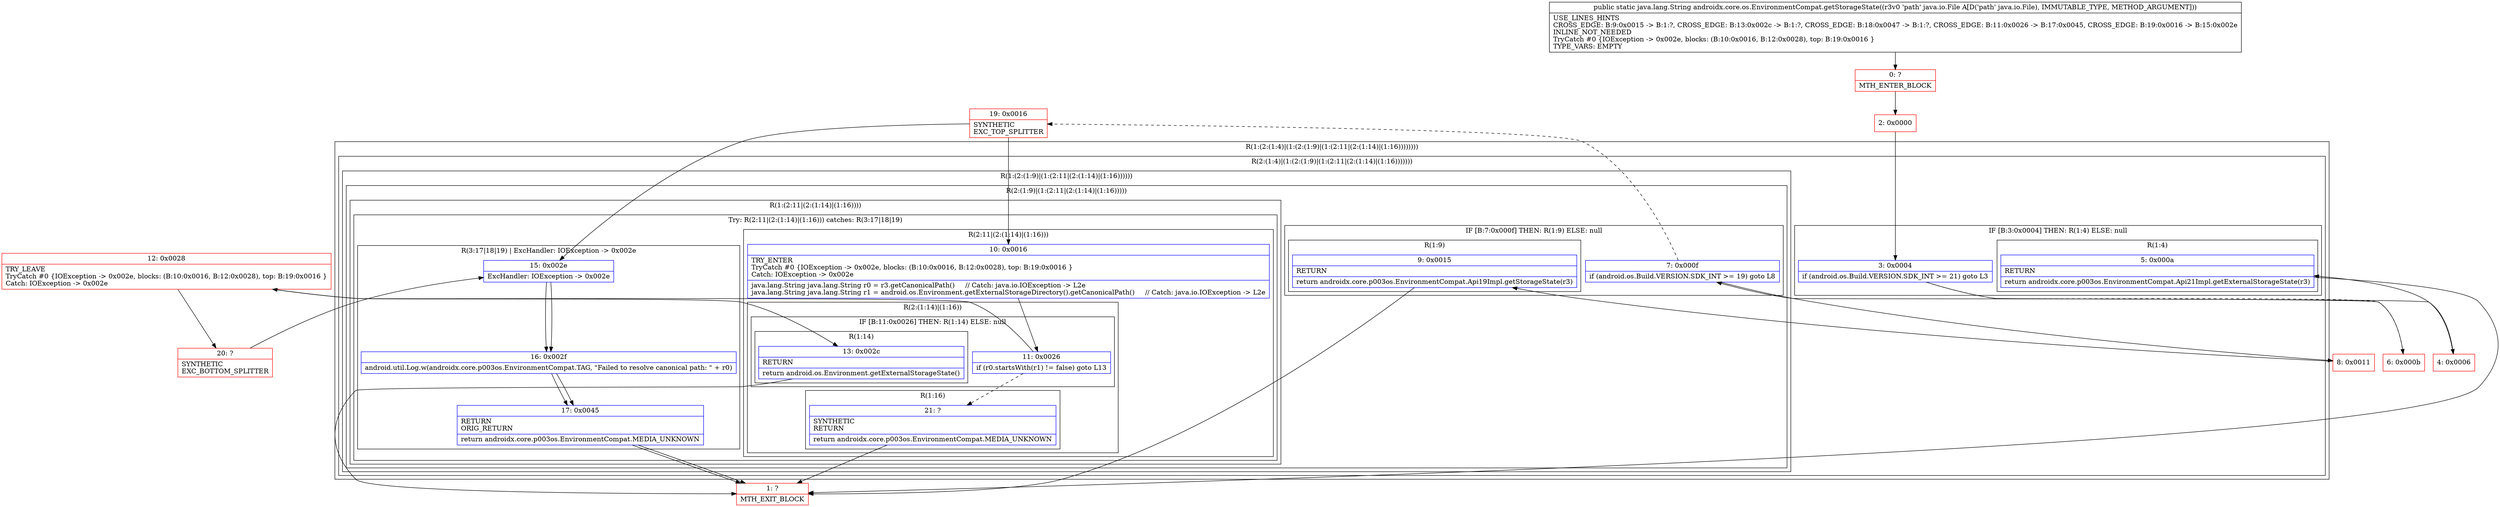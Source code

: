 digraph "CFG forandroidx.core.os.EnvironmentCompat.getStorageState(Ljava\/io\/File;)Ljava\/lang\/String;" {
subgraph cluster_Region_1196778252 {
label = "R(1:(2:(1:4)|(1:(2:(1:9)|(1:(2:11|(2:(1:14)|(1:16))))))))";
node [shape=record,color=blue];
subgraph cluster_Region_1325170035 {
label = "R(2:(1:4)|(1:(2:(1:9)|(1:(2:11|(2:(1:14)|(1:16)))))))";
node [shape=record,color=blue];
subgraph cluster_IfRegion_1416015831 {
label = "IF [B:3:0x0004] THEN: R(1:4) ELSE: null";
node [shape=record,color=blue];
Node_3 [shape=record,label="{3\:\ 0x0004|if (android.os.Build.VERSION.SDK_INT \>= 21) goto L3\l}"];
subgraph cluster_Region_688126377 {
label = "R(1:4)";
node [shape=record,color=blue];
Node_5 [shape=record,label="{5\:\ 0x000a|RETURN\l|return androidx.core.p003os.EnvironmentCompat.Api21Impl.getExternalStorageState(r3)\l}"];
}
}
subgraph cluster_Region_1159897734 {
label = "R(1:(2:(1:9)|(1:(2:11|(2:(1:14)|(1:16))))))";
node [shape=record,color=blue];
subgraph cluster_Region_1754810548 {
label = "R(2:(1:9)|(1:(2:11|(2:(1:14)|(1:16)))))";
node [shape=record,color=blue];
subgraph cluster_IfRegion_157370983 {
label = "IF [B:7:0x000f] THEN: R(1:9) ELSE: null";
node [shape=record,color=blue];
Node_7 [shape=record,label="{7\:\ 0x000f|if (android.os.Build.VERSION.SDK_INT \>= 19) goto L8\l}"];
subgraph cluster_Region_1058612307 {
label = "R(1:9)";
node [shape=record,color=blue];
Node_9 [shape=record,label="{9\:\ 0x0015|RETURN\l|return androidx.core.p003os.EnvironmentCompat.Api19Impl.getStorageState(r3)\l}"];
}
}
subgraph cluster_Region_1879017380 {
label = "R(1:(2:11|(2:(1:14)|(1:16))))";
node [shape=record,color=blue];
subgraph cluster_TryCatchRegion_1166585607 {
label = "Try: R(2:11|(2:(1:14)|(1:16))) catches: R(3:17|18|19)";
node [shape=record,color=blue];
subgraph cluster_Region_2099915032 {
label = "R(2:11|(2:(1:14)|(1:16)))";
node [shape=record,color=blue];
Node_10 [shape=record,label="{10\:\ 0x0016|TRY_ENTER\lTryCatch #0 \{IOException \-\> 0x002e, blocks: (B:10:0x0016, B:12:0x0028), top: B:19:0x0016 \}\lCatch: IOException \-\> 0x002e\l|java.lang.String java.lang.String r0 = r3.getCanonicalPath()     \/\/ Catch: java.io.IOException \-\> L2e\ljava.lang.String java.lang.String r1 = android.os.Environment.getExternalStorageDirectory().getCanonicalPath()     \/\/ Catch: java.io.IOException \-\> L2e\l}"];
subgraph cluster_Region_1178199971 {
label = "R(2:(1:14)|(1:16))";
node [shape=record,color=blue];
subgraph cluster_IfRegion_2106964400 {
label = "IF [B:11:0x0026] THEN: R(1:14) ELSE: null";
node [shape=record,color=blue];
Node_11 [shape=record,label="{11\:\ 0x0026|if (r0.startsWith(r1) != false) goto L13\l}"];
subgraph cluster_Region_821328011 {
label = "R(1:14)";
node [shape=record,color=blue];
Node_13 [shape=record,label="{13\:\ 0x002c|RETURN\l|return android.os.Environment.getExternalStorageState()\l}"];
}
}
subgraph cluster_Region_589634454 {
label = "R(1:16)";
node [shape=record,color=blue];
Node_21 [shape=record,label="{21\:\ ?|SYNTHETIC\lRETURN\l|return androidx.core.p003os.EnvironmentCompat.MEDIA_UNKNOWN\l}"];
}
}
}
subgraph cluster_Region_601192546 {
label = "R(3:17|18|19) | ExcHandler: IOException \-\> 0x002e\l";
node [shape=record,color=blue];
Node_15 [shape=record,label="{15\:\ 0x002e|ExcHandler: IOException \-\> 0x002e\l}"];
Node_16 [shape=record,label="{16\:\ 0x002f|android.util.Log.w(androidx.core.p003os.EnvironmentCompat.TAG, \"Failed to resolve canonical path: \" + r0)\l}"];
Node_17 [shape=record,label="{17\:\ 0x0045|RETURN\lORIG_RETURN\l|return androidx.core.p003os.EnvironmentCompat.MEDIA_UNKNOWN\l}"];
}
}
}
}
}
}
}
subgraph cluster_Region_601192546 {
label = "R(3:17|18|19) | ExcHandler: IOException \-\> 0x002e\l";
node [shape=record,color=blue];
Node_15 [shape=record,label="{15\:\ 0x002e|ExcHandler: IOException \-\> 0x002e\l}"];
Node_16 [shape=record,label="{16\:\ 0x002f|android.util.Log.w(androidx.core.p003os.EnvironmentCompat.TAG, \"Failed to resolve canonical path: \" + r0)\l}"];
Node_17 [shape=record,label="{17\:\ 0x0045|RETURN\lORIG_RETURN\l|return androidx.core.p003os.EnvironmentCompat.MEDIA_UNKNOWN\l}"];
}
Node_0 [shape=record,color=red,label="{0\:\ ?|MTH_ENTER_BLOCK\l}"];
Node_2 [shape=record,color=red,label="{2\:\ 0x0000}"];
Node_4 [shape=record,color=red,label="{4\:\ 0x0006}"];
Node_1 [shape=record,color=red,label="{1\:\ ?|MTH_EXIT_BLOCK\l}"];
Node_6 [shape=record,color=red,label="{6\:\ 0x000b}"];
Node_8 [shape=record,color=red,label="{8\:\ 0x0011}"];
Node_19 [shape=record,color=red,label="{19\:\ 0x0016|SYNTHETIC\lEXC_TOP_SPLITTER\l}"];
Node_12 [shape=record,color=red,label="{12\:\ 0x0028|TRY_LEAVE\lTryCatch #0 \{IOException \-\> 0x002e, blocks: (B:10:0x0016, B:12:0x0028), top: B:19:0x0016 \}\lCatch: IOException \-\> 0x002e\l}"];
Node_20 [shape=record,color=red,label="{20\:\ ?|SYNTHETIC\lEXC_BOTTOM_SPLITTER\l}"];
MethodNode[shape=record,label="{public static java.lang.String androidx.core.os.EnvironmentCompat.getStorageState((r3v0 'path' java.io.File A[D('path' java.io.File), IMMUTABLE_TYPE, METHOD_ARGUMENT]))  | USE_LINES_HINTS\lCROSS_EDGE: B:9:0x0015 \-\> B:1:?, CROSS_EDGE: B:13:0x002c \-\> B:1:?, CROSS_EDGE: B:18:0x0047 \-\> B:1:?, CROSS_EDGE: B:11:0x0026 \-\> B:17:0x0045, CROSS_EDGE: B:19:0x0016 \-\> B:15:0x002e\lINLINE_NOT_NEEDED\lTryCatch #0 \{IOException \-\> 0x002e, blocks: (B:10:0x0016, B:12:0x0028), top: B:19:0x0016 \}\lTYPE_VARS: EMPTY\l}"];
MethodNode -> Node_0;Node_3 -> Node_4;
Node_3 -> Node_6[style=dashed];
Node_5 -> Node_1;
Node_7 -> Node_8;
Node_7 -> Node_19[style=dashed];
Node_9 -> Node_1;
Node_10 -> Node_11;
Node_11 -> Node_12;
Node_11 -> Node_21[style=dashed];
Node_13 -> Node_1;
Node_21 -> Node_1;
Node_15 -> Node_16;
Node_16 -> Node_17;
Node_17 -> Node_1;
Node_15 -> Node_16;
Node_16 -> Node_17;
Node_17 -> Node_1;
Node_0 -> Node_2;
Node_2 -> Node_3;
Node_4 -> Node_5;
Node_6 -> Node_7;
Node_8 -> Node_9;
Node_19 -> Node_10;
Node_19 -> Node_15;
Node_12 -> Node_13;
Node_12 -> Node_20;
Node_20 -> Node_15;
}

